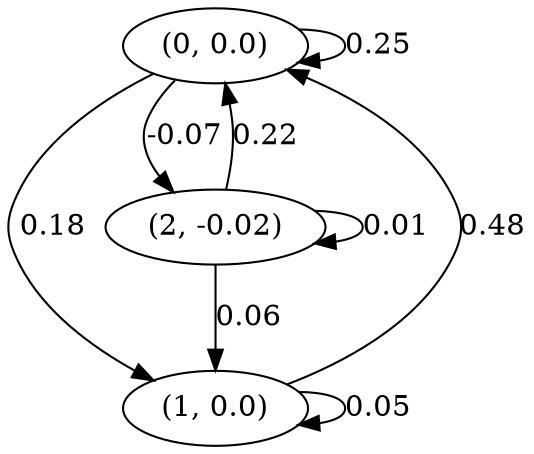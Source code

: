 digraph {
    0 [ label = "(0, 0.0)" ]
    1 [ label = "(1, 0.0)" ]
    2 [ label = "(2, -0.02)" ]
    0 -> 0 [ label = "0.25" ]
    1 -> 1 [ label = "0.05" ]
    2 -> 2 [ label = "0.01" ]
    1 -> 0 [ label = "0.48" ]
    2 -> 0 [ label = "0.22" ]
    0 -> 1 [ label = "0.18" ]
    2 -> 1 [ label = "0.06" ]
    0 -> 2 [ label = "-0.07" ]
}


